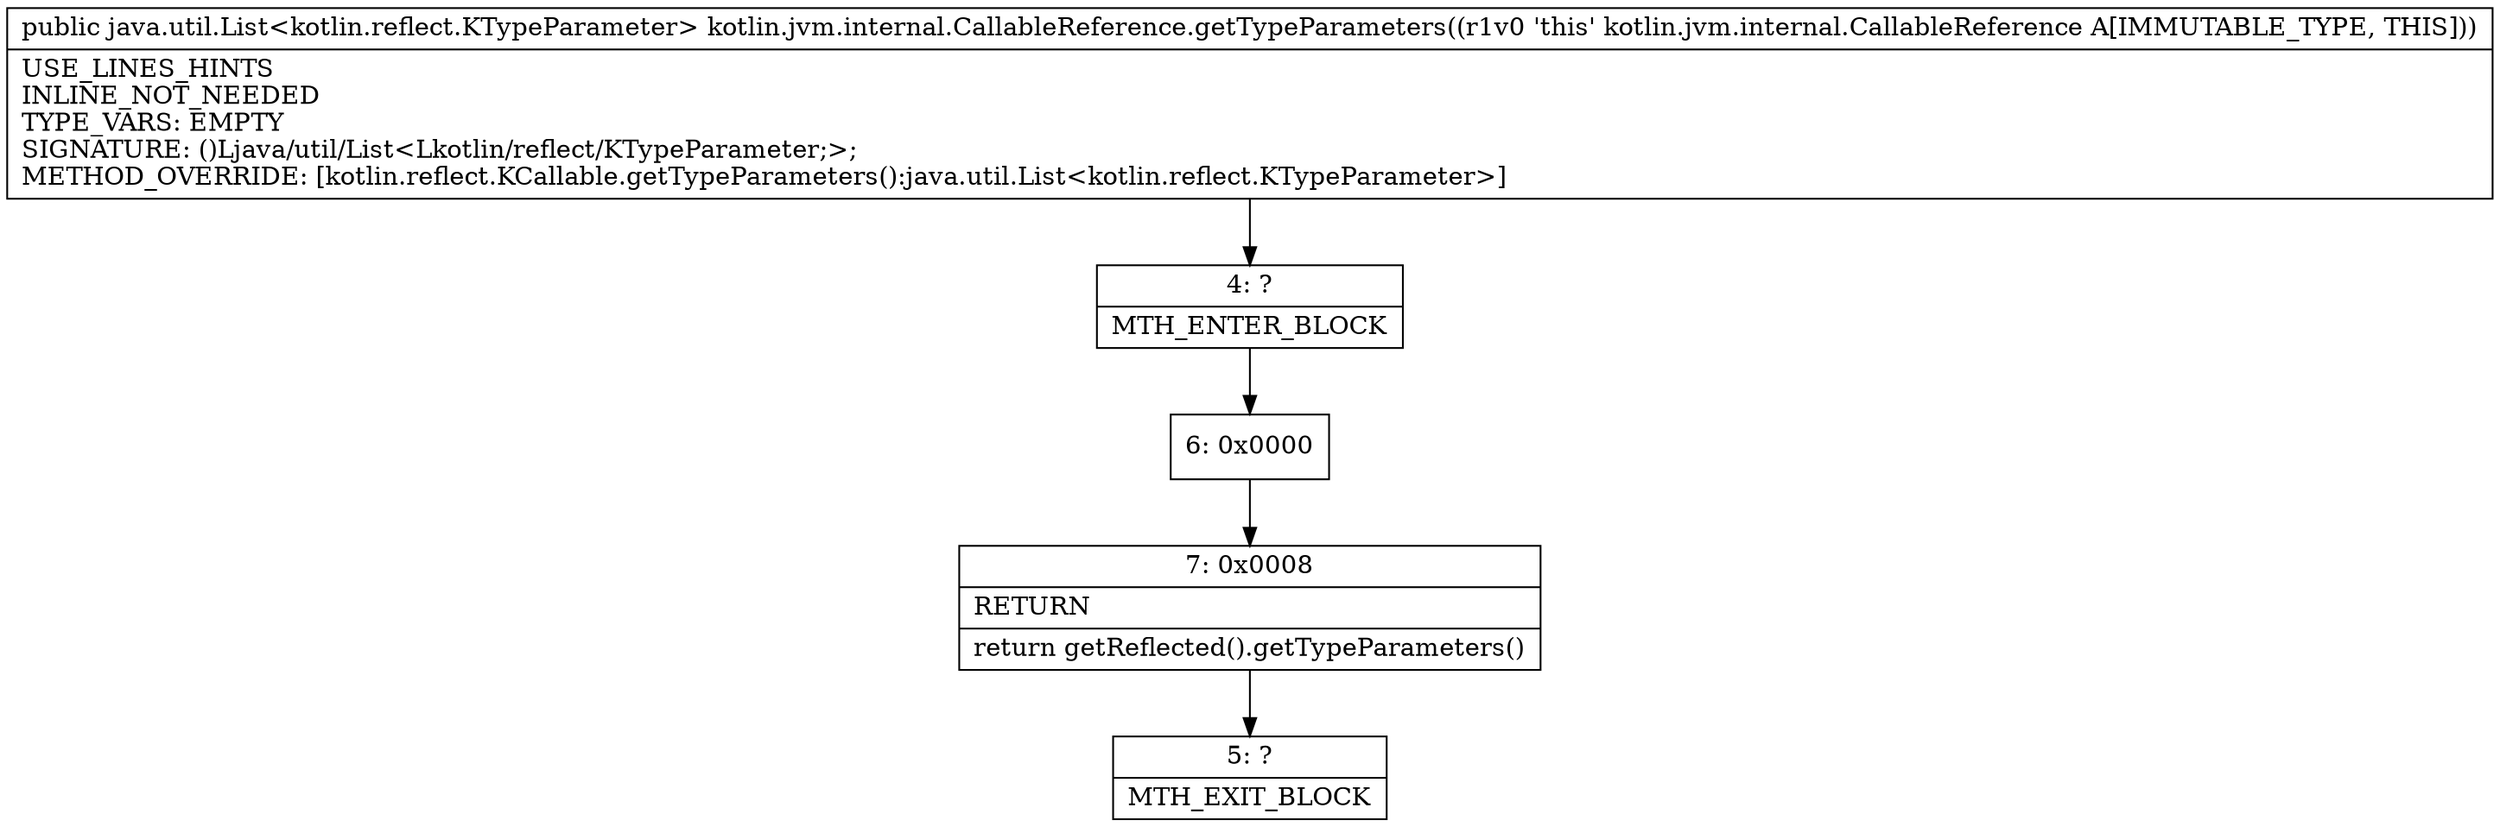 digraph "CFG forkotlin.jvm.internal.CallableReference.getTypeParameters()Ljava\/util\/List;" {
Node_4 [shape=record,label="{4\:\ ?|MTH_ENTER_BLOCK\l}"];
Node_6 [shape=record,label="{6\:\ 0x0000}"];
Node_7 [shape=record,label="{7\:\ 0x0008|RETURN\l|return getReflected().getTypeParameters()\l}"];
Node_5 [shape=record,label="{5\:\ ?|MTH_EXIT_BLOCK\l}"];
MethodNode[shape=record,label="{public java.util.List\<kotlin.reflect.KTypeParameter\> kotlin.jvm.internal.CallableReference.getTypeParameters((r1v0 'this' kotlin.jvm.internal.CallableReference A[IMMUTABLE_TYPE, THIS]))  | USE_LINES_HINTS\lINLINE_NOT_NEEDED\lTYPE_VARS: EMPTY\lSIGNATURE: ()Ljava\/util\/List\<Lkotlin\/reflect\/KTypeParameter;\>;\lMETHOD_OVERRIDE: [kotlin.reflect.KCallable.getTypeParameters():java.util.List\<kotlin.reflect.KTypeParameter\>]\l}"];
MethodNode -> Node_4;Node_4 -> Node_6;
Node_6 -> Node_7;
Node_7 -> Node_5;
}

